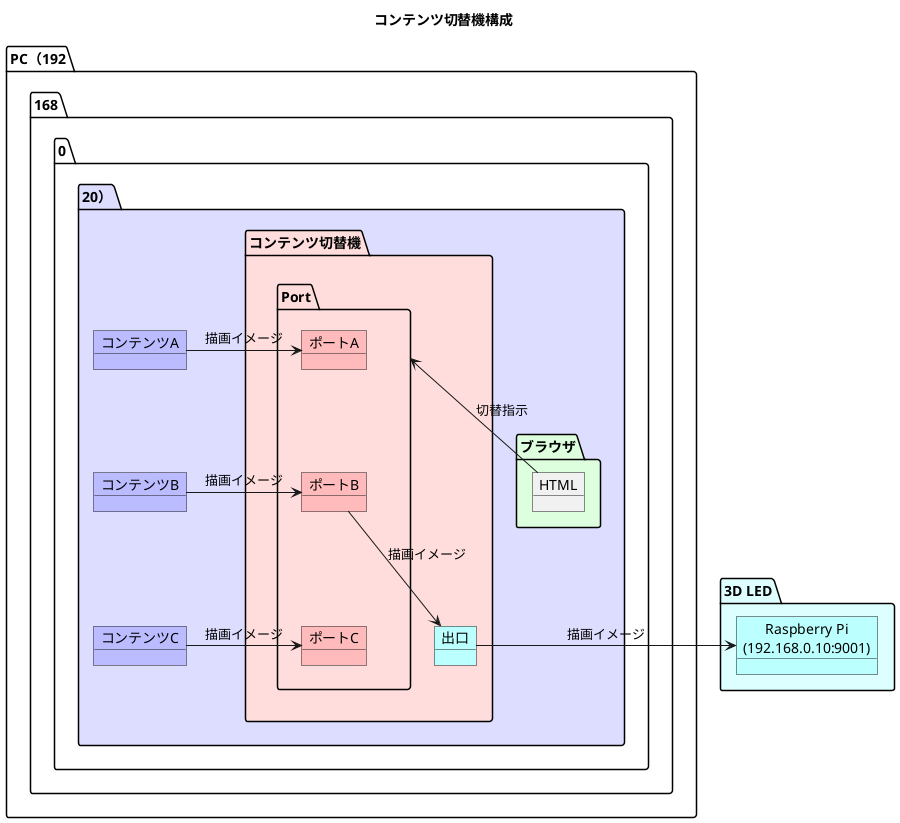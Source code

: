 @startuml
title コンテンツ切替機構成

package PC（192.168.0.20） #ddf {
  object "コンテンツA" as contenta #bbf
  object "コンテンツB" as contentb #bbf
  object "コンテンツC" as contentc #bbf
  contenta -[hidden]-> contentb
  contentb -[hidden]-> contentc
  package "コンテンツ切替機" as selector #fdd {
    package Port {
      object "ポートA" as porta #fbb
      object "ポートB" as portb #fbb
      object "ポートC" as portc #fbb
      porta -[hidden]-> portb
      portb -[hidden]-> portc
    }
    contenta -> porta : 描画イメージ
    contentb -> portb : 描画イメージ
    contentc -> portc : 描画イメージ
    object "出口" as exit #bff
    portb --> exit : 描画イメージ
  }
  package "ブラウザ" as browser #dfd {
    object HTML
  }
  HTML -u-> Port : 切替指示
}
package "3D LED" as 3dled #dff {
  object "Raspberry Pi\n(192.168.0.10:9001)" as rp #bff
}
exit -> rp : 描画イメージ

@enduml